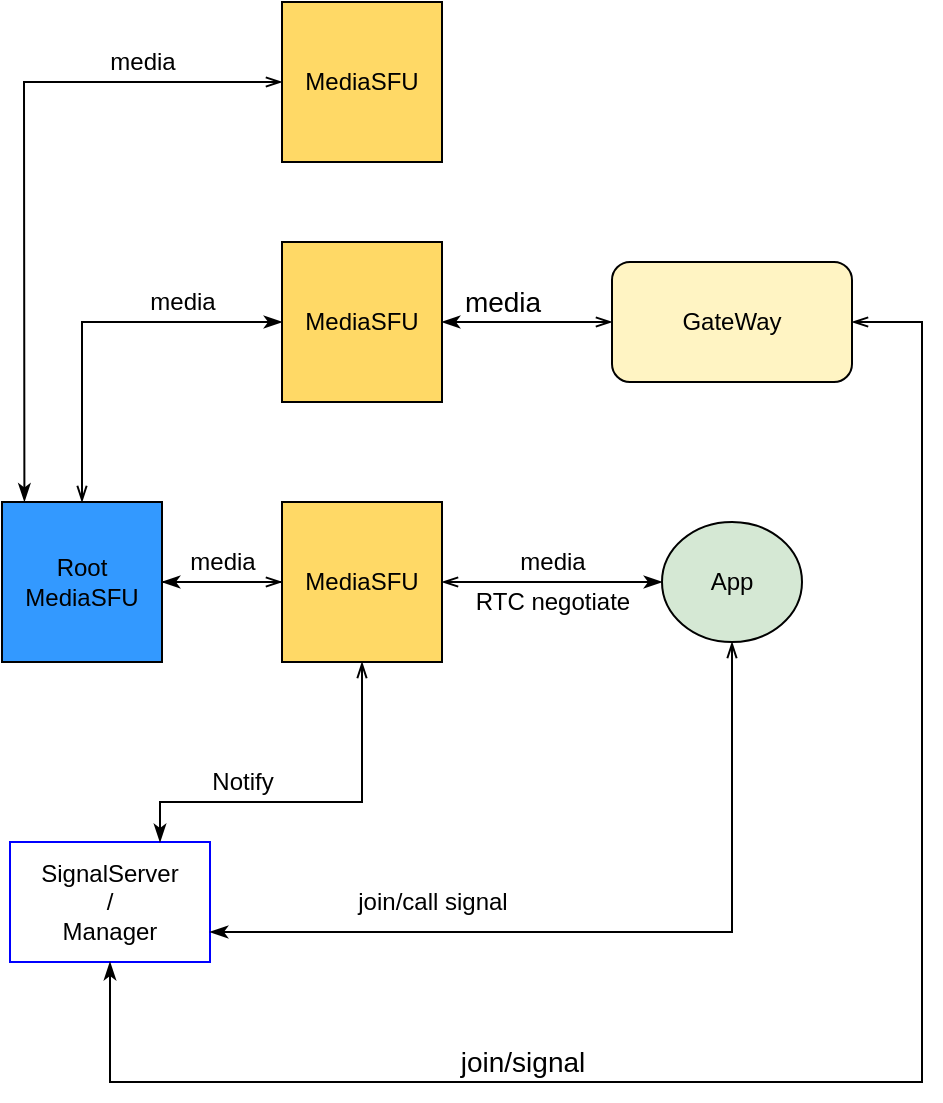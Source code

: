 <mxfile version="17.4.0" type="github">
  <diagram id="z3YQcYYnwY08yEcVxx5b" name="Page-1">
    <mxGraphModel dx="782" dy="437" grid="1" gridSize="10" guides="1" tooltips="1" connect="1" arrows="1" fold="1" page="1" pageScale="1" pageWidth="827" pageHeight="1169" math="0" shadow="0">
      <root>
        <mxCell id="0" />
        <mxCell id="1" parent="0" />
        <mxCell id="KDp9jtvBAo7ZOsc-L7Z1-5" value="SignalServer&lt;br&gt;/&lt;br&gt;Manager" style="rounded=0;whiteSpace=wrap;html=1;strokeColor=#0000FF;fillColor=none;" vertex="1" parent="1">
          <mxGeometry x="314" y="650" width="100" height="60" as="geometry" />
        </mxCell>
        <mxCell id="KDp9jtvBAo7ZOsc-L7Z1-27" value="" style="edgeStyle=orthogonalEdgeStyle;rounded=0;orthogonalLoop=1;jettySize=auto;html=1;" edge="1" parent="1" source="KDp9jtvBAo7ZOsc-L7Z1-16">
          <mxGeometry relative="1" as="geometry">
            <mxPoint x="470" y="520" as="targetPoint" />
          </mxGeometry>
        </mxCell>
        <mxCell id="KDp9jtvBAo7ZOsc-L7Z1-35" value="" style="edgeStyle=none;rounded=0;orthogonalLoop=1;jettySize=auto;html=1;startArrow=openThin;startFill=0;endArrow=classicThin;endFill=1;strokeColor=default;entryX=0;entryY=0.5;entryDx=0;entryDy=0;" edge="1" parent="1" source="KDp9jtvBAo7ZOsc-L7Z1-16" target="KDp9jtvBAo7ZOsc-L7Z1-18">
          <mxGeometry relative="1" as="geometry">
            <mxPoint x="350" y="390" as="targetPoint" />
            <Array as="points">
              <mxPoint x="350" y="390" />
            </Array>
          </mxGeometry>
        </mxCell>
        <mxCell id="KDp9jtvBAo7ZOsc-L7Z1-16" value="Root&lt;br&gt;MediaSFU" style="whiteSpace=wrap;html=1;aspect=fixed;fillColor=#3399FF;" vertex="1" parent="1">
          <mxGeometry x="310" y="480" width="80" height="80" as="geometry" />
        </mxCell>
        <mxCell id="KDp9jtvBAo7ZOsc-L7Z1-61" style="edgeStyle=none;rounded=0;orthogonalLoop=1;jettySize=auto;html=1;entryX=1;entryY=0.5;entryDx=0;entryDy=0;fontSize=14;startArrow=openThin;startFill=0;endArrow=classicThin;endFill=1;strokeColor=default;" edge="1" parent="1" source="KDp9jtvBAo7ZOsc-L7Z1-17" target="KDp9jtvBAo7ZOsc-L7Z1-18">
          <mxGeometry relative="1" as="geometry" />
        </mxCell>
        <mxCell id="KDp9jtvBAo7ZOsc-L7Z1-63" style="edgeStyle=none;rounded=0;orthogonalLoop=1;jettySize=auto;html=1;entryX=0.5;entryY=1;entryDx=0;entryDy=0;fontSize=14;startArrow=openThin;startFill=0;endArrow=classicThin;endFill=1;strokeColor=default;" edge="1" parent="1" source="KDp9jtvBAo7ZOsc-L7Z1-17" target="KDp9jtvBAo7ZOsc-L7Z1-5">
          <mxGeometry relative="1" as="geometry">
            <Array as="points">
              <mxPoint x="770" y="390" />
              <mxPoint x="770" y="770" />
              <mxPoint x="364" y="770" />
            </Array>
          </mxGeometry>
        </mxCell>
        <mxCell id="KDp9jtvBAo7ZOsc-L7Z1-17" value="GateWay" style="rounded=1;whiteSpace=wrap;html=1;fillColor=#FFF4C3;" vertex="1" parent="1">
          <mxGeometry x="615" y="360" width="120" height="60" as="geometry" />
        </mxCell>
        <mxCell id="KDp9jtvBAo7ZOsc-L7Z1-25" value="" style="rounded=0;orthogonalLoop=1;jettySize=auto;html=1;endArrow=classicThin;endFill=1;strokeColor=default;startArrow=openThin;startFill=0;" edge="1" parent="1" source="KDp9jtvBAo7ZOsc-L7Z1-1" target="KDp9jtvBAo7ZOsc-L7Z1-16">
          <mxGeometry relative="1" as="geometry" />
        </mxCell>
        <mxCell id="KDp9jtvBAo7ZOsc-L7Z1-32" value="" style="edgeStyle=none;rounded=0;orthogonalLoop=1;jettySize=auto;html=1;startArrow=openThin;startFill=0;endArrow=classicThin;endFill=1;strokeColor=default;" edge="1" parent="1" source="KDp9jtvBAo7ZOsc-L7Z1-1" target="KDp9jtvBAo7ZOsc-L7Z1-31">
          <mxGeometry relative="1" as="geometry" />
        </mxCell>
        <mxCell id="KDp9jtvBAo7ZOsc-L7Z1-52" style="edgeStyle=none;rounded=0;orthogonalLoop=1;jettySize=auto;html=1;entryX=0.75;entryY=0;entryDx=0;entryDy=0;startArrow=openThin;startFill=0;endArrow=classicThin;endFill=1;strokeColor=default;" edge="1" parent="1" source="KDp9jtvBAo7ZOsc-L7Z1-1" target="KDp9jtvBAo7ZOsc-L7Z1-5">
          <mxGeometry relative="1" as="geometry">
            <Array as="points">
              <mxPoint x="490" y="630" />
              <mxPoint x="389" y="630" />
            </Array>
          </mxGeometry>
        </mxCell>
        <mxCell id="KDp9jtvBAo7ZOsc-L7Z1-1" value="MediaSFU" style="whiteSpace=wrap;html=1;aspect=fixed;fillColor=#FFD966;" vertex="1" parent="1">
          <mxGeometry x="450" y="480" width="80" height="80" as="geometry" />
        </mxCell>
        <mxCell id="KDp9jtvBAo7ZOsc-L7Z1-18" value="MediaSFU" style="whiteSpace=wrap;html=1;aspect=fixed;fillColor=#FFD966;" vertex="1" parent="1">
          <mxGeometry x="450" y="350" width="80" height="80" as="geometry" />
        </mxCell>
        <mxCell id="KDp9jtvBAo7ZOsc-L7Z1-37" value="" style="edgeStyle=none;rounded=0;orthogonalLoop=1;jettySize=auto;html=1;startArrow=openThin;startFill=0;endArrow=classicThin;endFill=1;strokeColor=default;entryX=0.14;entryY=-0.003;entryDx=0;entryDy=0;entryPerimeter=0;" edge="1" parent="1" source="KDp9jtvBAo7ZOsc-L7Z1-15" target="KDp9jtvBAo7ZOsc-L7Z1-16">
          <mxGeometry relative="1" as="geometry">
            <mxPoint x="370" y="270" as="targetPoint" />
            <Array as="points">
              <mxPoint x="321" y="270" />
            </Array>
          </mxGeometry>
        </mxCell>
        <mxCell id="KDp9jtvBAo7ZOsc-L7Z1-15" value="MediaSFU" style="whiteSpace=wrap;html=1;aspect=fixed;fillColor=#FFD966;" vertex="1" parent="1">
          <mxGeometry x="450" y="230" width="80" height="80" as="geometry" />
        </mxCell>
        <mxCell id="KDp9jtvBAo7ZOsc-L7Z1-30" value="media" style="text;html=1;align=center;verticalAlign=middle;resizable=0;points=[];autosize=1;strokeColor=none;fillColor=none;" vertex="1" parent="1">
          <mxGeometry x="395" y="500" width="50" height="20" as="geometry" />
        </mxCell>
        <mxCell id="KDp9jtvBAo7ZOsc-L7Z1-41" value="" style="edgeStyle=none;rounded=0;orthogonalLoop=1;jettySize=auto;html=1;startArrow=openThin;startFill=0;endArrow=classicThin;endFill=1;strokeColor=default;entryX=1;entryY=0.75;entryDx=0;entryDy=0;" edge="1" parent="1" source="KDp9jtvBAo7ZOsc-L7Z1-31" target="KDp9jtvBAo7ZOsc-L7Z1-5">
          <mxGeometry relative="1" as="geometry">
            <mxPoint x="625" y="630" as="targetPoint" />
            <Array as="points">
              <mxPoint x="675" y="695" />
            </Array>
          </mxGeometry>
        </mxCell>
        <mxCell id="KDp9jtvBAo7ZOsc-L7Z1-31" value="App" style="ellipse;whiteSpace=wrap;html=1;fillColor=#D5E8D4;" vertex="1" parent="1">
          <mxGeometry x="640" y="490" width="70" height="60" as="geometry" />
        </mxCell>
        <mxCell id="KDp9jtvBAo7ZOsc-L7Z1-33" value="media" style="text;html=1;align=center;verticalAlign=middle;resizable=0;points=[];autosize=1;strokeColor=none;fillColor=none;" vertex="1" parent="1">
          <mxGeometry x="560" y="500" width="50" height="20" as="geometry" />
        </mxCell>
        <mxCell id="KDp9jtvBAo7ZOsc-L7Z1-38" value="media" style="text;html=1;align=center;verticalAlign=middle;resizable=0;points=[];autosize=1;strokeColor=none;fillColor=none;" vertex="1" parent="1">
          <mxGeometry x="355" y="250" width="50" height="20" as="geometry" />
        </mxCell>
        <mxCell id="KDp9jtvBAo7ZOsc-L7Z1-39" value="media" style="text;html=1;align=center;verticalAlign=middle;resizable=0;points=[];autosize=1;strokeColor=none;fillColor=none;" vertex="1" parent="1">
          <mxGeometry x="375" y="370" width="50" height="20" as="geometry" />
        </mxCell>
        <mxCell id="KDp9jtvBAo7ZOsc-L7Z1-42" value="join/call signal" style="text;html=1;align=center;verticalAlign=middle;resizable=0;points=[];autosize=1;strokeColor=none;fillColor=none;" vertex="1" parent="1">
          <mxGeometry x="480" y="670" width="90" height="20" as="geometry" />
        </mxCell>
        <mxCell id="KDp9jtvBAo7ZOsc-L7Z1-53" value="Notify" style="text;html=1;align=center;verticalAlign=middle;resizable=0;points=[];autosize=1;strokeColor=none;fillColor=none;" vertex="1" parent="1">
          <mxGeometry x="405" y="610" width="50" height="20" as="geometry" />
        </mxCell>
        <mxCell id="KDp9jtvBAo7ZOsc-L7Z1-54" value="RTC negotiate" style="text;html=1;align=center;verticalAlign=middle;resizable=0;points=[];autosize=1;strokeColor=none;fillColor=none;" vertex="1" parent="1">
          <mxGeometry x="540" y="520" width="90" height="20" as="geometry" />
        </mxCell>
        <mxCell id="KDp9jtvBAo7ZOsc-L7Z1-62" value="media" style="text;html=1;align=center;verticalAlign=middle;resizable=0;points=[];autosize=1;strokeColor=none;fillColor=none;fontSize=14;" vertex="1" parent="1">
          <mxGeometry x="535" y="370" width="50" height="20" as="geometry" />
        </mxCell>
        <mxCell id="KDp9jtvBAo7ZOsc-L7Z1-64" value="join/signal" style="text;html=1;align=center;verticalAlign=middle;resizable=0;points=[];autosize=1;strokeColor=none;fillColor=none;fontSize=14;" vertex="1" parent="1">
          <mxGeometry x="530" y="750" width="80" height="20" as="geometry" />
        </mxCell>
      </root>
    </mxGraphModel>
  </diagram>
</mxfile>
